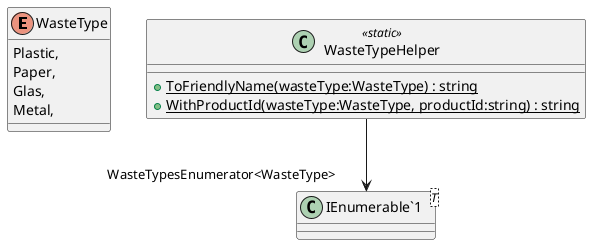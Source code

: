 @startuml
enum WasteType {
    Plastic,
    Paper,
    Glas,
    Metal,
}
class WasteTypeHelper <<static>> {
    + {static} ToFriendlyName(wasteType:WasteType) : string
    + {static} WithProductId(wasteType:WasteType, productId:string) : string
}
class "IEnumerable`1"<T> {
}
WasteTypeHelper --> "WasteTypesEnumerator<WasteType>" "IEnumerable`1"
@enduml
